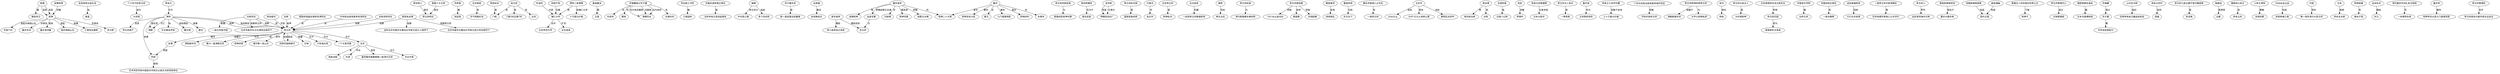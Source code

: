 digraph 2020226193441347117 {
	"乾隆" [fontname=FangSong]
	"御前侍卫" [fontname=FangSong]
	"乾隆" -> "御前侍卫" [label="擢" fontname=FangSong]
	"浩浩荡荡太监队伍" [fontname=FangSong]
	"食盒" [fontname=FangSong]
	"浩浩荡荡太监队伍" -> "食盒" [label="抬" fontname=FangSong]
	"八十年代初恭王府" [fontname=FangSong]
	"大杂院" [fontname=FangSong]
	"八十年代初恭王府" -> "大杂院" [label="成为" fontname=FangSong]
	"北京" [fontname=FangSong]
	"两条龙脉" [fontname=FangSong]
	"北京" -> "两条龙脉" [label="有" fontname=FangSong]
	"溥伟" [fontname=FangSong]
	"清朝" [fontname=FangSong]
	"溥伟" -> "清朝" [label="灭亡" fontname=FangSong]
	"郭沫若人" [fontname=FangSong]
	"恭王府附近" [fontname=FangSong]
	"郭沫若人" -> "恭王府附近" [label="居住" fontname=FangSong]
	"厉家菜" [fontname=FangSong]
	"宫廷菜" [fontname=FangSong]
	"厉家菜" -> "宫廷菜" [label="属" fontname=FangSong]
	"乾隆" [fontname=FangSong]
	"和珅" [fontname=FangSong]
	"乾隆" -> "和珅" [label="宠臣" fontname=FangSong]
	"溥伟" [fontname=FangSong]
	"天主教会学校" [fontname=FangSong]
	"溥伟" -> "天主教会学校" [label="给" fontname=FangSong]
	"北京报纸" [fontname=FangSong]
	"天气预报栏目" [fontname=FangSong]
	"北京报纸" -> "天气预报栏目" [label="有" fontname=FangSong]
	"亲王府" [fontname=FangSong]
	"五间" [fontname=FangSong]
	"亲王府" -> "五间" [label="有" fontname=FangSong]
	"利滚利" [fontname=FangSong]
	"辅仁大学" [fontname=FangSong]
	"利滚利" -> "辅仁大学" [label="代其" fontname=FangSong]
	"睿庙籍没" [fontname=FangSong]
	"王居" [fontname=FangSong]
	"睿庙籍没" -> "王居" [label="赐" fontname=FangSong]
	"厉善麟祖父厉子嘉" [fontname=FangSong]
	"内务府" [fontname=FangSong]
	"厉善麟祖父厉子嘉" -> "内务府" [label="任" fontname=FangSong]
	"北京" [fontname=FangSong]
	"刘淇" [fontname=FangSong]
	"北京" -> "刘淇" [label="市长" fontname=FangSong]
	"谷牧领导同志" [fontname=FangSong]
	"恭王府" [fontname=FangSong]
	"谷牧领导同志" -> "恭王府" [label="视察" fontname=FangSong]
	"百名能工巧匠" [fontname=FangSong]
	"江南园林" [fontname=FangSong]
	"百名能工巧匠" -> "江南园林" [label="融" fontname=FangSong]
	"东路后进院落正房名" [fontname=FangSong]
	"当年恭亲王奕欣起居处" [fontname=FangSong]
	"东路后进院落正房名" -> "当年恭亲王奕欣起居处" [label="是" fontname=FangSong]
	"编辑" [fontname=FangSong]
	"中东西三路" [fontname=FangSong]
	"编辑" -> "中东西三路" [label="恭王府分" fontname=FangSong]
	"厉子嘉任务" [fontname=FangSong]
	"统一皇宫里这些膳食" [fontname=FangSong]
	"厉子嘉任务" -> "统一皇宫里这些膳食" [label="是" fontname=FangSong]
	"此扇面" [fontname=FangSong]
	"伯虎敦铭文" [fontname=FangSong]
	"此扇面" -> "伯虎敦铭文" [label="彝召" fontname=FangSong]
	"咸丰皇帝" [fontname=FangSong]
	"庆王府" [fontname=FangSong]
	"咸丰皇帝" -> "庆王府" [label="赐给奕訢" fontname=FangSong]
	"府邸" [fontname=FangSong]
	"艺术师范学院中国音乐学院文化部艺术研究院单位" [fontname=FangSong]
	"府邸" -> "艺术师范学院中国音乐学院文化部艺术研究院单位" [label="使用" fontname=FangSong]
	"恭王府府邸前身" [fontname=FangSong]
	"乾隆权臣和珅宅第" [fontname=FangSong]
	"恭王府府邸前身" -> "乾隆权臣和珅宅第" [label="为" fontname=FangSong]
	"其府邸建筑" [fontname=FangSong]
	"居住宫室" [fontname=FangSong]
	"其府邸建筑" -> "居住宫室" [label="仅次于" fontname=FangSong]
	"该寺院" [fontname=FangSong]
	"明朝廷供应厂" [fontname=FangSong]
	"该寺院" -> "明朝廷供应厂" [label="荒废" fontname=FangSong]
	"和珅" [fontname=FangSong]
	"花院门内" [fontname=FangSong]
	"和珅" -> "花院门内" [label="竖起乐峰假山石" fontname=FangSong]
	"嘉庆皇帝" [fontname=FangSong]
	"旨赐和珅" [fontname=FangSong]
	"嘉庆皇帝" -> "旨赐和珅" [label="降" fontname=FangSong]
	"溥伟" [fontname=FangSong]
	"恭王府" [fontname=FangSong]
	"溥伟" -> "恭王府" [label="抵押" fontname=FangSong]
	"恭王府前半部" [fontname=FangSong]
	"富丽堂皇府邸" [fontname=FangSong]
	"恭王府前半部" -> "富丽堂皇府邸" [label="是" fontname=FangSong]
	"行楷书" [fontname=FangSong]
	"金文作" [fontname=FangSong]
	"行楷书" -> "金文作" [label="作" fontname=FangSong]
	"嘉庆皇帝" [fontname=FangSong]
	"这座宅第" [fontname=FangSong]
	"嘉庆皇帝" -> "这座宅第" [label="转赐给郡王永璘" fontname=FangSong]
	"嘉庆" [fontname=FangSong]
	"和珅二十大罪" [fontname=FangSong]
	"嘉庆" -> "和珅二十大罪" [label="宣布" fontname=FangSong]
	"北京恭王府" [fontname=FangSong]
	"和珅私宅" [fontname=FangSong]
	"北京恭王府" -> "和珅私宅" [label="是" fontname=FangSong]
	"厉善麟祖父厉子嘉" [fontname=FangSong]
	"都统" [fontname=FangSong]
	"厉善麟祖父厉子嘉" -> "都统" [label="任" fontname=FangSong]
	"这座宅第" [fontname=FangSong]
	"庆王府" [fontname=FangSong]
	"这座宅第" -> "庆王府" [label="为" fontname=FangSong]
	"嘉庆" [fontname=FangSong]
	"和珅军机大臣" [fontname=FangSong]
	"嘉庆" -> "和珅军机大臣" [label="褫夺" fontname=FangSong]
	"嘉庆" [fontname=FangSong]
	"郡王" [fontname=FangSong]
	"嘉庆" -> "郡王" [label="庆" fontname=FangSong]
	"嘉庆" [fontname=FangSong]
	"九门提督两职" [fontname=FangSong]
	"嘉庆" -> "九门提督两职" [label="褫夺" fontname=FangSong]
	"厉善麟祖父厉子嘉" [fontname=FangSong]
	"清朝同治" [fontname=FangSong]
	"厉善麟祖父厉子嘉" -> "清朝同治" [label="任内务府都统" fontname=FangSong]
	"台北故宫" [fontname=FangSong]
	"一批原恭王府紫檀家具" [fontname=FangSong]
	"台北故宫" -> "一批原恭王府紫檀家具" [label="珍藏" fontname=FangSong]
	"张嘴和珅" [fontname=FangSong]
	"和珅" [fontname=FangSong]
	"张嘴和珅" -> "和珅" [label="闭嘴" fontname=FangSong]
	"乾隆" [fontname=FangSong]
	"和珅" [fontname=FangSong]
	"乾隆" -> "和珅" [label="权臣" fontname=FangSong]
	"康熙" [fontname=FangSong]
	"孝庄太后" [fontname=FangSong]
	"康熙" -> "孝庄太后" [label="写给" fontname=FangSong]
	"府邸花园两部分" [fontname=FangSong]
	"恭王府" [fontname=FangSong]
	"府邸花园两部分" -> "恭王府" [label="组成" fontname=FangSong]
	"辅仁大学" [fontname=FangSong]
	"北京师范大学" [fontname=FangSong]
	"辅仁大学" -> "北京师范大学" [label="合并" fontname=FangSong]
	"恭王府前身" [fontname=FangSong]
	"清代乾隆朝永璘府邸" [fontname=FangSong]
	"恭王府前身" -> "清代乾隆朝永璘府邸" [label="为" fontname=FangSong]
	"恭王府银安殿" [fontname=FangSong]
	"1921年元宵节时" [fontname=FangSong]
	"恭王府银安殿" -> "1921年元宵节时" [label="焚毁" fontname=FangSong]
	"殿堂屋顶" [fontname=FangSong]
	"绿琉璃瓦" [fontname=FangSong]
	"殿堂屋顶" -> "绿琉璃瓦" [label="采用" fontname=FangSong]
	"嘉庆皇帝" [fontname=FangSong]
	"和珅二十大罪" [fontname=FangSong]
	"嘉庆皇帝" -> "和珅二十大罪" [label="列" fontname=FangSong]
	"整座府邸" [fontname=FangSong]
	"庆王名下" [fontname=FangSong]
	"整座府邸" -> "庆王名下" [label="归到" fontname=FangSong]
	"谷牧同志" [fontname=FangSong]
	"恭王府" [fontname=FangSong]
	"谷牧同志" -> "恭王府" [label="到" fontname=FangSong]
	"著名学者侯仁之先生" [fontname=FangSong]
	"一座恭王府" [fontname=FangSong]
	"著名学者侯仁之先生" -> "一座恭王府" [label="有" fontname=FangSong]
	"北京市" [fontname=FangSong]
	"2500万元" [fontname=FangSong]
	"北京市" -> "2500万元" [label="投资" fontname=FangSong]
	"编辑" [fontname=FangSong]
	"多个四合院" [fontname=FangSong]
	"编辑" -> "多个四合院" [label="组成" fontname=FangSong]
	"谷牧同志" [fontname=FangSong]
	"北京市副市长汪光涛同志陪同下" [fontname=FangSong]
	"谷牧同志" -> "北京市副市长汪光涛同志陪同下" [label="视察恭王府" fontname=FangSong]
	"亲王府" [fontname=FangSong]
	"门脸" [fontname=FangSong]
	"亲王府" -> "门脸" [label="有" fontname=FangSong]
	"恭王府" [fontname=FangSong]
	"永璘" [fontname=FangSong]
	"恭王府" -> "永璘" [label="赐予" fontname=FangSong]
	"周总理" [fontname=FangSong]
	"有的政治家" [fontname=FangSong]
	"周总理" -> "有的政治家" [label="惯" fontname=FangSong]
	"我国十大元帅" [fontname=FangSong]
	"恭王府附近" [fontname=FangSong]
	"我国十大元帅" -> "恭王府附近" [label="居住" fontname=FangSong]
	"全部财富" [fontname=FangSong]
	"白银八亿两" [fontname=FangSong]
	"全部财富" -> "白银八亿两" [label="值" fontname=FangSong]
	"和珅" [fontname=FangSong]
	"嘉庆年间" [fontname=FangSong]
	"和珅" -> "嘉庆年间" [label="抄家处" fontname=FangSong]
	"政协委员" [fontname=FangSong]
	"恭王府" [fontname=FangSong]
	"政协委员" -> "恭王府" [label="开放" fontname=FangSong]
	"北京市" [fontname=FangSong]
	"大约1亿元土地转让费" [fontname=FangSong]
	"北京市" -> "大约1亿元土地转让费" [label="损失" fontname=FangSong]
	"奕訢" [fontname=FangSong]
	"萃锦吟" [fontname=FangSong]
	"奕訢" -> "萃锦吟" [label="诗集" fontname=FangSong]
	"宋易元吉聚猿图" [fontname=FangSong]
	"日本大阪市" [fontname=FangSong]
	"宋易元吉聚猿图" -> "日本大阪市" [label="立美术馆" fontname=FangSong]
	"恭王府主人奕䜣" [fontname=FangSong]
	"一等贵族" [fontname=FangSong]
	"恭王府主人奕䜣" -> "一等贵族" [label="是" fontname=FangSong]
	"亲王府" [fontname=FangSong]
	"门脸5间正殿7间" [fontname=FangSong]
	"亲王府" -> "门脸5间正殿7间" [label="有" fontname=FangSong]
	"溥伟" [fontname=FangSong]
	"藏文物" [fontname=FangSong]
	"溥伟" -> "藏文物" [label="卖给商会" fontname=FangSong]
	"嘉乐堂" [fontname=FangSong]
	"王府祭祀场所" [fontname=FangSong]
	"嘉乐堂" -> "王府祭祀场所" [label="作为" fontname=FangSong]
	"恭亲王七百件珍藏" [fontname=FangSong]
	"三十万美元价格" [fontname=FangSong]
	"恭亲王七百件珍藏" -> "三十万美元价格" [label="流散于各地" fontname=FangSong]
	"嘉庆皇帝" [fontname=FangSong]
	"兄妹情" [fontname=FangSong]
	"嘉庆皇帝" -> "兄妹情" [label="念" fontname=FangSong]
	"和珅" [fontname=FangSong]
	"嘉乐堂诗集" [fontname=FangSong]
	"和珅" -> "嘉乐堂诗集" [label="留有" fontname=FangSong]
	"北京市" [fontname=FangSong]
	"朝阳区东四环" [fontname=FangSong]
	"北京市" -> "朝阳区东四环" [label="地处" fontname=FangSong]
	"恭王府" [fontname=FangSong]
	"清乾隆年间" [fontname=FangSong]
	"恭王府" -> "清乾隆年间" [label="始建于" fontname=FangSong]
	"溥伟二弟溥儒" [fontname=FangSong]
	"辅仁大学" [fontname=FangSong]
	"溥伟二弟溥儒" -> "辅仁大学" [label="卖" fontname=FangSong]
	"11月中央政治局常委李瑞环同志" [fontname=FangSong]
	"尽快开放恭王府" [fontname=FangSong]
	"11月中央政治局常委李瑞环同志" -> "尽快开放恭王府" [label="视察" fontname=FangSong]
	"辅仁大学" [fontname=FangSong]
	"女生宿舍" [fontname=FangSong]
	"辅仁大学" -> "女生宿舍" [label="扩充" fontname=FangSong]
	"周总理" [fontname=FangSong]
	"谷牧" [fontname=FangSong]
	"周总理" -> "谷牧" [label="找" fontname=FangSong]
	"恭王府" [fontname=FangSong]
	"最大一座清朝王府" [fontname=FangSong]
	"恭王府" -> "最大一座清朝王府" [label="作为" fontname=FangSong]
	"恭王府和珅府邸恭王府" [fontname=FangSong]
	"清朝乾隆年间" [fontname=FangSong]
	"恭王府和珅府邸恭王府" -> "清朝乾隆年间" [label="始建于" fontname=FangSong]
	"驸马" [fontname=FangSong]
	"娇纵" [fontname=FangSong]
	"驸马" -> "娇纵" [label="倚仗" fontname=FangSong]
	"恭王府银安殿" [fontname=FangSong]
	"银銮殿" [fontname=FangSong]
	"恭王府银安殿" -> "银銮殿" [label="俗呼" fontname=FangSong]
	"恭王府" [fontname=FangSong]
	"府邸花园两部分" [fontname=FangSong]
	"恭王府" -> "府邸花园两部分" [label="组成" fontname=FangSong]
	"复辟" [fontname=FangSong]
	"恭王府" [fontname=FangSong]
	"复辟" -> "恭王府" [label="抵押" fontname=FangSong]
	"恭王府以前主人" [fontname=FangSong]
	"大奸相和珅" [fontname=FangSong]
	"恭王府以前主人" -> "大奸相和珅" [label="是" fontname=FangSong]
	"原国务院副总理李岚清同志" [fontname=FangSong]
	"恭王府" [fontname=FangSong]
	"原国务院副总理李岚清同志" -> "恭王府" [label="到" fontname=FangSong]
	"恭王府" [fontname=FangSong]
	"和珅府邸" [fontname=FangSong]
	"恭王府" -> "和珅府邸" [label="成" fontname=FangSong]
	"日本首相桥本龙太郎先生" [fontname=FangSong]
	"恭王府花园" [fontname=FangSong]
	"日本首相桥本龙太郎先生" -> "恭王府花园" [label="参观" fontname=FangSong]
	"中国音乐学院" [fontname=FangSong]
	"出恭王府" [fontname=FangSong]
	"中国音乐学院" -> "出恭王府" [label="搬" fontname=FangSong]
	"东路前院正房名" [fontname=FangSong]
	"一架长藤萝" [fontname=FangSong]
	"东路前院正房名" -> "一架长藤萝" [label="有" fontname=FangSong]
	"嘉庆" [fontname=FangSong]
	"和珅府时" [fontname=FangSong]
	"嘉庆" -> "和珅府时" [label="查抄" fontname=FangSong]
	"谷牧同志" [fontname=FangSong]
	"一座北京图书馆" [fontname=FangSong]
	"谷牧同志" -> "一座北京图书馆" [label="新建" fontname=FangSong]
	"厉善麟祖父厉子嘉" [fontname=FangSong]
	"清朝同治" [fontname=FangSong]
	"厉善麟祖父厉子嘉" -> "清朝同治" [label="任都统" fontname=FangSong]
	"恭王府" [fontname=FangSong]
	"城中第一佳山水" [fontname=FangSong]
	"恭王府" -> "城中第一佳山水" [label="称作" fontname=FangSong]
	"这批紫檀家具" [fontname=FangSong]
	"它们北京老家" [fontname=FangSong]
	"这批紫檀家具" -> "它们北京老家" [label="回到" fontname=FangSong]
	"和珅" [fontname=FangSong]
	"独乐峰假山石" [fontname=FangSong]
	"和珅" -> "独乐峰假山石" [label="竖起" fontname=FangSong]
	"一座恭王府半部清朝史" [fontname=FangSong]
	"历史地理学家侯仁之对评价" [fontname=FangSong]
	"一座恭王府半部清朝史" -> "历史地理学家侯仁之对评价" [label="是" fontname=FangSong]
	"恭王府人" [fontname=FangSong]
	"这些漂流海外文物" [fontname=FangSong]
	"恭王府人" -> "这些漂流海外文物" [label="罗列" fontname=FangSong]
	"恭王府和珅府邸恭王府" [fontname=FangSong]
	"大学士和珅私邸" [fontname=FangSong]
	"恭王府和珅府邸恭王府" -> "大学士和珅私邸" [label="为" fontname=FangSong]
	"意指和珅家财宝" [fontname=FangSong]
	"嘉庆大额存单" [fontname=FangSong]
	"意指和珅家财宝" -> "嘉庆大额存单" [label="相当于" fontname=FangSong]
	"戏楼南端明道斋" [fontname=FangSong]
	"园中之园" [fontname=FangSong]
	"戏楼南端明道斋" -> "园中之园" [label="构成" fontname=FangSong]
	"溥伟" [fontname=FangSong]
	"府邸" [fontname=FangSong]
	"溥伟" -> "府邸" [label="承袭" fontname=FangSong]
	"恭亲王" [fontname=FangSong]
	"溥伟" [fontname=FangSong]
	"恭亲王" -> "溥伟" [label="孙子" fontname=FangSong]
	"乾隆五十四年固伦和孝公主" [fontname=FangSong]
	"和珅子" [fontname=FangSong]
	"乾隆五十四年固伦和孝公主" -> "和珅子" [label="下嫁" fontname=FangSong]
	"恭王府管理中心" [fontname=FangSong]
	"文物管理部" [fontname=FangSong]
	"恭王府管理中心" -> "文物管理部" [label="成立" fontname=FangSong]
	"唐颜真卿告身帖" [fontname=FangSong]
	"日本书道博物馆" [fontname=FangSong]
	"唐颜真卿告身帖" -> "日本书道博物馆" [label="藏" fontname=FangSong]
	"恭王府" [fontname=FangSong]
	"文物" [fontname=FangSong]
	"恭王府" -> "文物" [label="收藏" fontname=FangSong]
	"厉子嘉" [fontname=FangSong]
	"许多宫廷菜配方" [fontname=FangSong]
	"厉子嘉" -> "许多宫廷菜配方" [label="教" fontname=FangSong]
	"中央政治局常委李岚清同志" [fontname=FangSong]
	"恭王府" [fontname=FangSong]
	"中央政治局常委李岚清同志" -> "恭王府" [label="到" fontname=FangSong]
	"山中定次郎" [fontname=FangSong]
	"在两场恭亲王藏品拍卖会" [fontname=FangSong]
	"山中定次郎" -> "在两场恭亲王藏品拍卖会" [label="组织" fontname=FangSong]
	"嘉庆皇帝" [fontname=FangSong]
	"和珅宅第" [fontname=FangSong]
	"嘉庆皇帝" -> "和珅宅第" [label="赐其弟" fontname=FangSong]
	"恭亲王奕忻" [fontname=FangSong]
	"慈禧" [fontname=FangSong]
	"恭亲王奕忻" -> "慈禧" [label="协同" fontname=FangSong]
	"恭王府几座主要厅堂内檐装修" [fontname=FangSong]
	"多宝格" [fontname=FangSong]
	"恭王府几座主要厅堂内檐装修" -> "多宝格" [label="是" fontname=FangSong]
	"该寺院" [fontname=FangSong]
	"明朝廷供应厂" [fontname=FangSong]
	"该寺院" -> "明朝廷供应厂" [label="沦落为" fontname=FangSong]
	"每路由" [fontname=FangSong]
	"北都" [fontname=FangSong]
	"每路由" -> "北都" [label="是贯穿" fontname=FangSong]
	"恭王府银安殿" [fontname=FangSong]
	"东西配殿" [fontname=FangSong]
	"恭王府银安殿" -> "东西配殿" [label="焚毁" fontname=FangSong]
	"周恩来总理" [fontname=FangSong]
	"当时北京市副市长著名红学家王昆仑人陪同下" [fontname=FangSong]
	"周恩来总理" -> "当时北京市副市长著名红学家王昆仑人陪同下" [label="视察" fontname=FangSong]
	"恭王府" [fontname=FangSong]
	"北京" [fontname=FangSong]
	"恭王府" -> "北京" [label="位于" fontname=FangSong]
	"溥伟" [fontname=FangSong]
	"爵位" [fontname=FangSong]
	"溥伟" -> "爵位" [label="承袭" fontname=FangSong]
	"和珅" [fontname=FangSong]
	"三等轻车都尉" [fontname=FangSong]
	"和珅" -> "三等轻车都尉" [label="承袭" fontname=FangSong]
	"周恩来总理" [fontname=FangSong]
	"恭王府" [fontname=FangSong]
	"周恩来总理" -> "恭王府" [label="视察" fontname=FangSong]
	"厉善麟祖父厉子嘉" [fontname=FangSong]
	"清朝同治" [fontname=FangSong]
	"厉善麟祖父厉子嘉" -> "清朝同治" [label="任内务府" fontname=FangSong]
	"僧格林沁亲王" [fontname=FangSong]
	"恭亲王府" [fontname=FangSong]
	"僧格林沁亲王" -> "恭亲王府" [label="到" fontname=FangSong]
	"明显标志" [fontname=FangSong]
	"门脸" [fontname=FangSong]
	"明显标志" -> "门脸" [label="是" fontname=FangSong]
	"北京" [fontname=FangSong]
	"最完整布置最精细一座清代王府" [fontname=FangSong]
	"北京" -> "最完整布置最精细一座清代王府" [label="现存" fontname=FangSong]
	"曲径通幽" [fontname=FangSong]
	"园中之园" [fontname=FangSong]
	"曲径通幽" -> "园中之园" [label="构成" fontname=FangSong]
	"小恭王溥伟" [fontname=FangSong]
	"复辟经费" [fontname=FangSong]
	"小恭王溥伟" -> "复辟经费" [label="筹集" fontname=FangSong]
	"2008年恭王府" [fontname=FangSong]
	"府邸修缮工程" [fontname=FangSong]
	"2008年恭王府" -> "府邸修缮工程" [label="完成" fontname=FangSong]
	"恭王府" [fontname=FangSong]
	"什刹海北岸" [fontname=FangSong]
	"恭王府" -> "什刹海北岸" [label="位于" fontname=FangSong]
	"溥伟" [fontname=FangSong]
	"清朝" [fontname=FangSong]
	"溥伟" -> "清朝" [label="居住至" fontname=FangSong]
	"中国" [fontname=FangSong]
	"唯一保存清代大型王府" [fontname=FangSong]
	"中国" -> "唯一保存清代大型王府" [label="现存" fontname=FangSong]
	"和珅" [fontname=FangSong]
	"贪污罪" [fontname=FangSong]
	"和珅" -> "贪污罪" [label="抄家处" fontname=FangSong]
	"恭王府花园" [fontname=FangSong]
	"某国家机关宿舍" [fontname=FangSong]
	"恭王府花园" -> "某国家机关宿舍" [label="改为" fontname=FangSong]
	"日本" [fontname=FangSong]
	"桥本龙太郎" [fontname=FangSong]
	"日本" -> "桥本龙太郎" [label="首相" fontname=FangSong]
	"和珅房屋" [fontname=FangSong]
	"楠木厅堂" [fontname=FangSong]
	"和珅房屋" -> "楠木厅堂" [label="有" fontname=FangSong]
	"此处私宅" [fontname=FangSong]
	"庆王" [fontname=FangSong]
	"此处私宅" -> "庆王" [label="赠给" fontname=FangSong]
	"恭王府" [fontname=FangSong]
	"一个大型宅第" [fontname=FangSong]
	"恭王府" -> "一个大型宅第" [label="作为" fontname=FangSong]
	"北京" [fontname=FangSong]
	"华北平原" [fontname=FangSong]
	"北京" -> "华北平原" [label="位于" fontname=FangSong]
	"清代嘉庆年间礼亲王昭梿" [fontname=FangSong]
	"一本啸亭杂录" [fontname=FangSong]
	"清代嘉庆年间礼亲王昭梿" -> "一本啸亭杂录" [label="写" fontname=FangSong]
	"溥伟" [fontname=FangSong]
	"恭王府" [fontname=FangSong]
	"溥伟" -> "恭王府" [label="卖给商会" fontname=FangSong]
	"厉善麟" [fontname=FangSong]
	"厉子嘉" [fontname=FangSong]
	"厉善麟" -> "厉子嘉" [label="祖父" fontname=FangSong]
	"厉善麟祖父厉子嘉" [fontname=FangSong]
	"光绪年间" [fontname=FangSong]
	"厉善麟祖父厉子嘉" -> "光绪年间" [label="任" fontname=FangSong]
	"嘉庆帝" [fontname=FangSong]
	"和珅军机大臣九门提督官职" [fontname=FangSong]
	"嘉庆帝" -> "和珅军机大臣九门提督官职" [label="褫夺" fontname=FangSong]
	"溥伟二弟溥儒" [fontname=FangSong]
	"十万银元价格" [fontname=FangSong]
	"溥伟二弟溥儒" -> "十万银元价格" [label="卖辅仁大学" fontname=FangSong]
	"嘉庆" [fontname=FangSong]
	"永璘卒" [fontname=FangSong]
	"嘉庆" -> "永璘卒" [label="庆" fontname=FangSong]
	"咸丰皇帝" [fontname=FangSong]
	"其六弟恭亲王奕訢" [fontname=FangSong]
	"咸丰皇帝" -> "其六弟恭亲王奕訢" [label="赐给" fontname=FangSong]
	"谷牧同志" [fontname=FangSong]
	"恭王府" [fontname=FangSong]
	"谷牧同志" -> "恭王府" [label="视察" fontname=FangSong]
	"周恩来总理" [fontname=FangSong]
	"北京市副市长著名红学家王昆仑同志陪同下" [fontname=FangSong]
	"周恩来总理" -> "北京市副市长著名红学家王昆仑同志陪同下" [label="视察恭王府" fontname=FangSong]
	"府邸产权" [fontname=FangSong]
	"辅仁大学" [fontname=FangSong]
	"府邸产权" -> "辅仁大学" [label="归属" fontname=FangSong]
	"永璘" [fontname=FangSong]
	"府邸" [fontname=FangSong]
	"永璘" -> "府邸" [label="燕居" fontname=FangSong]
	"嘉庆皇帝" [fontname=FangSong]
	"给郡王永璘" [fontname=FangSong]
	"嘉庆皇帝" -> "给郡王永璘" [label="转赐" fontname=FangSong]
	"恭王府管理处" [fontname=FangSong]
	"恭王府规划方案专家论证会议" [fontname=FangSong]
	"恭王府管理处" -> "恭王府规划方案专家论证会议" [label="召开" fontname=FangSong]
	"溥伟" [fontname=FangSong]
	"恭王府房产" [fontname=FangSong]
	"溥伟" -> "恭王府房产" [label="变卖" fontname=FangSong]
}
